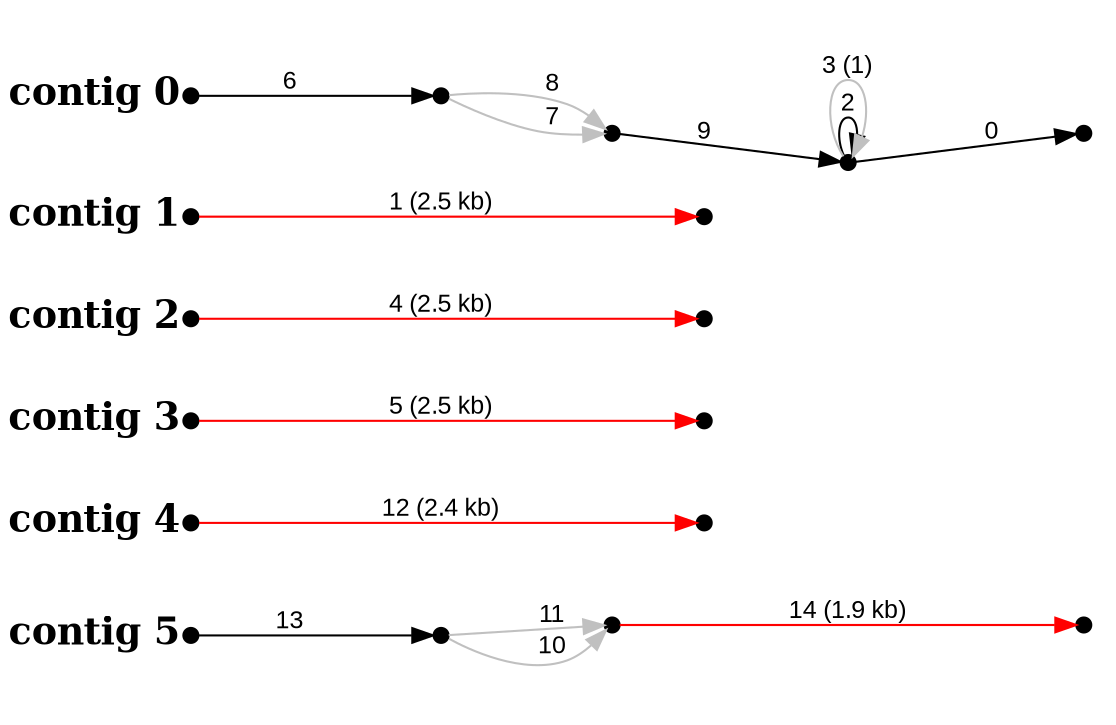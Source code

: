 digraph G {

node [width=0.1,height=0.1,fontsize=10,shape=point];
edge [fontsize=12,penwidth=1,arrowsize=1,fontname=Arial];
margin=1.0;
rankdir=LR;
labeljust=l;
margin=0;

subgraph cluster5 {
color=white;
13 -> 14 [minlen=2,color=black,label="13",taillabel="contig 5",labelangle=180,weight=10000,labeldistance=5,labelfontsize=18,labelfontname="Times-Bold"];
14 -> 15 [minlen=1,color=gray,label="10"];
14 -> 15 [minlen=1,color=gray,label="11"];
15 -> 16 [minlen=4,color=red,label="14 (1.9 kb)"];
}

subgraph cluster4 {
color=white;
11 -> 12 [minlen=4,color=red,label="12 (2.4 kb)",taillabel="contig 4",labelangle=180,weight=10000,labeldistance=5,labelfontsize=18,labelfontname="Times-Bold"];
}

subgraph cluster3 {
color=white;
5 -> 6 [minlen=4,color=red,label="5 (2.5 kb)",taillabel="contig 3",labelangle=180,weight=10000,labeldistance=5,labelfontsize=18,labelfontname="Times-Bold"];
}

subgraph cluster2 {
color=white;
3 -> 4 [minlen=4,color=red,label="4 (2.5 kb)",taillabel="contig 2",labelangle=180,weight=10000,labeldistance=5,labelfontsize=18,labelfontname="Times-Bold"];
}

subgraph cluster1 {
color=white;
1 -> 2 [minlen=4,color=red,label="1 (2.5 kb)",taillabel="contig 1",labelangle=180,weight=10000,labeldistance=5,labelfontsize=18,labelfontname="Times-Bold"];
}

subgraph cluster0 {
color=white;
7 -> 8 [minlen=2,color=black,label="6",taillabel="contig 0",labelangle=180,weight=10000,labeldistance=5,labelfontsize=18,labelfontname="Times-Bold"];
8 -> 9 [minlen=1,color=gray,label="7"];
8 -> 9 [minlen=1,color=gray,label="8"];
9 -> 10 [minlen=2,color=black,label="9"];
10 -> 0 [minlen=2,color=black,label="0"];
10 -> 10 [minlen=2,color=black,label="2"];
10 -> 10 [minlen=1,color=gray,label="3 (1)"];
}

}
#done
